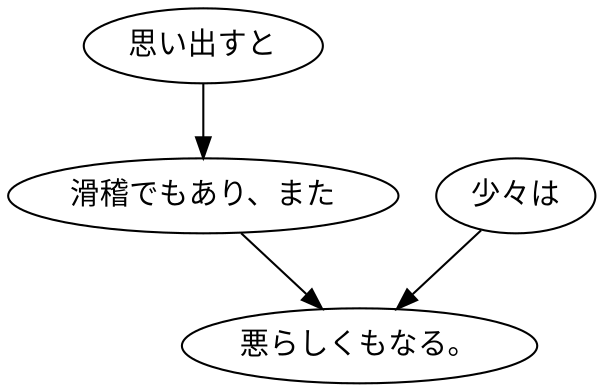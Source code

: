digraph graph2551 {
	node0 [label="思い出すと"];
	node1 [label="滑稽でもあり、また"];
	node2 [label="少々は"];
	node3 [label="悪らしくもなる。"];
	node0 -> node1;
	node1 -> node3;
	node2 -> node3;
}
